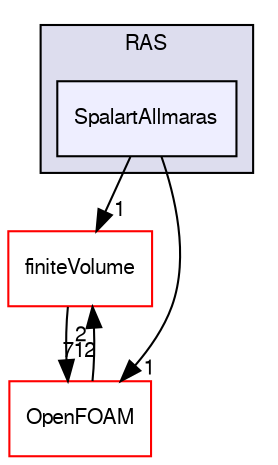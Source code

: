 digraph "src/turbulenceModels/incompressible/RAS/SpalartAllmaras" {
  bgcolor=transparent;
  compound=true
  node [ fontsize="10", fontname="FreeSans"];
  edge [ labelfontsize="10", labelfontname="FreeSans"];
  subgraph clusterdir_dcb808b1162c061e4ccc93d1355da308 {
    graph [ bgcolor="#ddddee", pencolor="black", label="RAS" fontname="FreeSans", fontsize="10", URL="dir_dcb808b1162c061e4ccc93d1355da308.html"]
  dir_0a4b38b9e3d3175e958b892aca60ef22 [shape=box, label="SpalartAllmaras", style="filled", fillcolor="#eeeeff", pencolor="black", URL="dir_0a4b38b9e3d3175e958b892aca60ef22.html"];
  }
  dir_9bd15774b555cf7259a6fa18f99fe99b [shape=box label="finiteVolume" color="red" URL="dir_9bd15774b555cf7259a6fa18f99fe99b.html"];
  dir_c5473ff19b20e6ec4dfe5c310b3778a8 [shape=box label="OpenFOAM" color="red" URL="dir_c5473ff19b20e6ec4dfe5c310b3778a8.html"];
  dir_9bd15774b555cf7259a6fa18f99fe99b->dir_c5473ff19b20e6ec4dfe5c310b3778a8 [headlabel="712", labeldistance=1.5 headhref="dir_000749_001732.html"];
  dir_c5473ff19b20e6ec4dfe5c310b3778a8->dir_9bd15774b555cf7259a6fa18f99fe99b [headlabel="2", labeldistance=1.5 headhref="dir_001732_000749.html"];
  dir_0a4b38b9e3d3175e958b892aca60ef22->dir_9bd15774b555cf7259a6fa18f99fe99b [headlabel="1", labeldistance=1.5 headhref="dir_002853_000749.html"];
  dir_0a4b38b9e3d3175e958b892aca60ef22->dir_c5473ff19b20e6ec4dfe5c310b3778a8 [headlabel="1", labeldistance=1.5 headhref="dir_002853_001732.html"];
}
